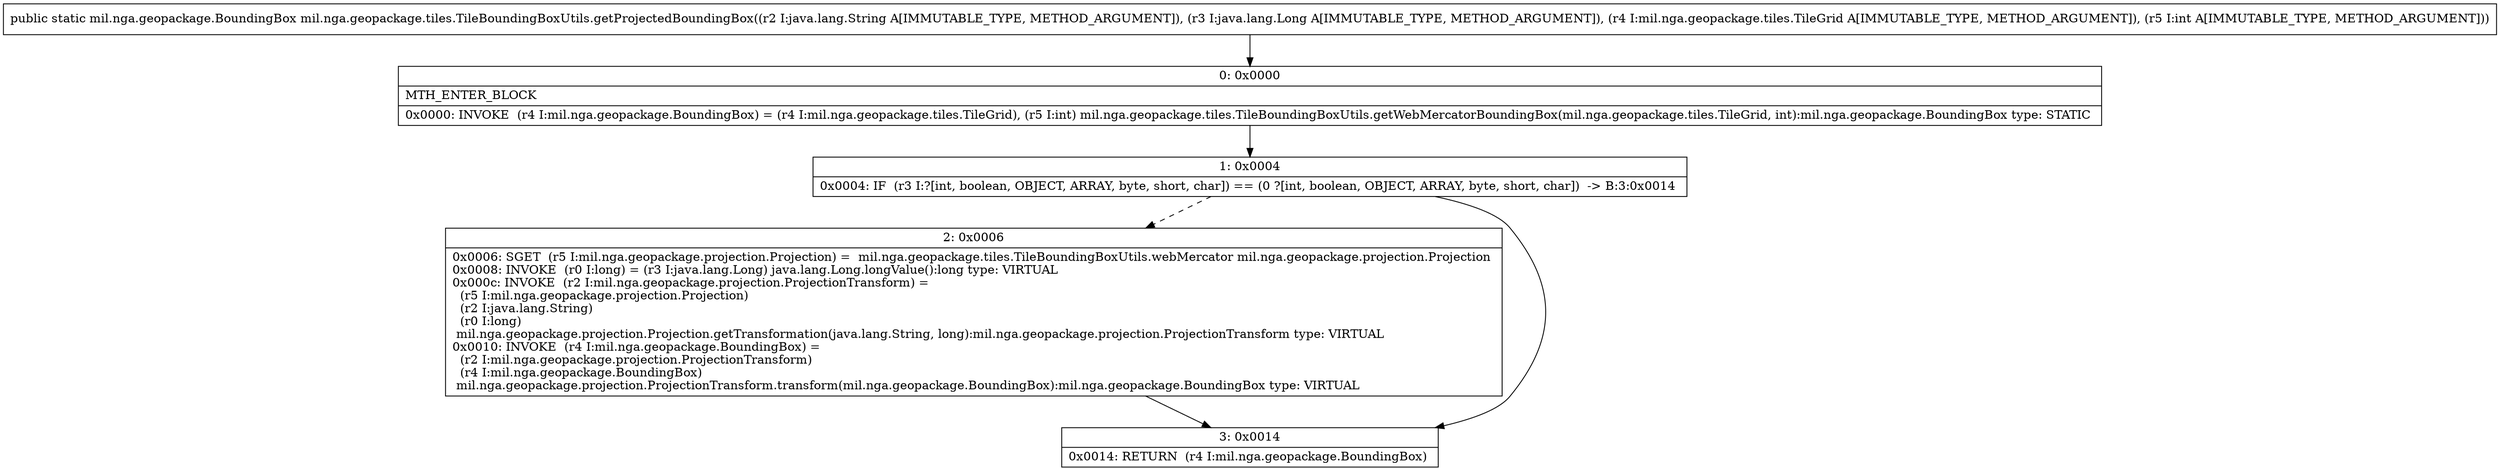 digraph "CFG formil.nga.geopackage.tiles.TileBoundingBoxUtils.getProjectedBoundingBox(Ljava\/lang\/String;Ljava\/lang\/Long;Lmil\/nga\/geopackage\/tiles\/TileGrid;I)Lmil\/nga\/geopackage\/BoundingBox;" {
Node_0 [shape=record,label="{0\:\ 0x0000|MTH_ENTER_BLOCK\l|0x0000: INVOKE  (r4 I:mil.nga.geopackage.BoundingBox) = (r4 I:mil.nga.geopackage.tiles.TileGrid), (r5 I:int) mil.nga.geopackage.tiles.TileBoundingBoxUtils.getWebMercatorBoundingBox(mil.nga.geopackage.tiles.TileGrid, int):mil.nga.geopackage.BoundingBox type: STATIC \l}"];
Node_1 [shape=record,label="{1\:\ 0x0004|0x0004: IF  (r3 I:?[int, boolean, OBJECT, ARRAY, byte, short, char]) == (0 ?[int, boolean, OBJECT, ARRAY, byte, short, char])  \-\> B:3:0x0014 \l}"];
Node_2 [shape=record,label="{2\:\ 0x0006|0x0006: SGET  (r5 I:mil.nga.geopackage.projection.Projection) =  mil.nga.geopackage.tiles.TileBoundingBoxUtils.webMercator mil.nga.geopackage.projection.Projection \l0x0008: INVOKE  (r0 I:long) = (r3 I:java.lang.Long) java.lang.Long.longValue():long type: VIRTUAL \l0x000c: INVOKE  (r2 I:mil.nga.geopackage.projection.ProjectionTransform) = \l  (r5 I:mil.nga.geopackage.projection.Projection)\l  (r2 I:java.lang.String)\l  (r0 I:long)\l mil.nga.geopackage.projection.Projection.getTransformation(java.lang.String, long):mil.nga.geopackage.projection.ProjectionTransform type: VIRTUAL \l0x0010: INVOKE  (r4 I:mil.nga.geopackage.BoundingBox) = \l  (r2 I:mil.nga.geopackage.projection.ProjectionTransform)\l  (r4 I:mil.nga.geopackage.BoundingBox)\l mil.nga.geopackage.projection.ProjectionTransform.transform(mil.nga.geopackage.BoundingBox):mil.nga.geopackage.BoundingBox type: VIRTUAL \l}"];
Node_3 [shape=record,label="{3\:\ 0x0014|0x0014: RETURN  (r4 I:mil.nga.geopackage.BoundingBox) \l}"];
MethodNode[shape=record,label="{public static mil.nga.geopackage.BoundingBox mil.nga.geopackage.tiles.TileBoundingBoxUtils.getProjectedBoundingBox((r2 I:java.lang.String A[IMMUTABLE_TYPE, METHOD_ARGUMENT]), (r3 I:java.lang.Long A[IMMUTABLE_TYPE, METHOD_ARGUMENT]), (r4 I:mil.nga.geopackage.tiles.TileGrid A[IMMUTABLE_TYPE, METHOD_ARGUMENT]), (r5 I:int A[IMMUTABLE_TYPE, METHOD_ARGUMENT])) }"];
MethodNode -> Node_0;
Node_0 -> Node_1;
Node_1 -> Node_2[style=dashed];
Node_1 -> Node_3;
Node_2 -> Node_3;
}

